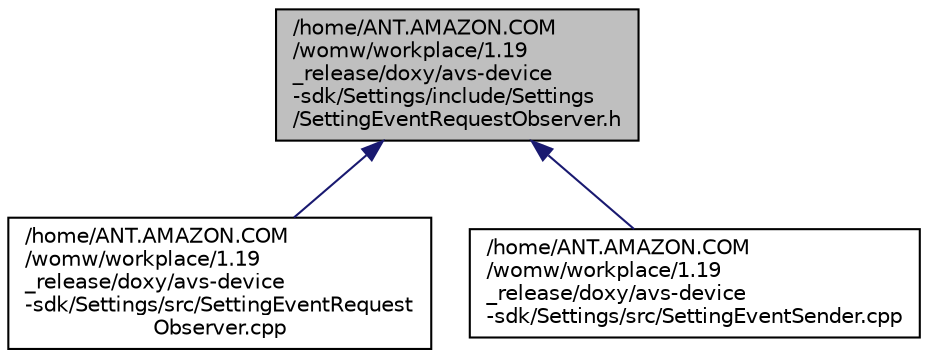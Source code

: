 digraph "/home/ANT.AMAZON.COM/womw/workplace/1.19_release/doxy/avs-device-sdk/Settings/include/Settings/SettingEventRequestObserver.h"
{
  edge [fontname="Helvetica",fontsize="10",labelfontname="Helvetica",labelfontsize="10"];
  node [fontname="Helvetica",fontsize="10",shape=record];
  Node5 [label="/home/ANT.AMAZON.COM\l/womw/workplace/1.19\l_release/doxy/avs-device\l-sdk/Settings/include/Settings\l/SettingEventRequestObserver.h",height=0.2,width=0.4,color="black", fillcolor="grey75", style="filled", fontcolor="black"];
  Node5 -> Node6 [dir="back",color="midnightblue",fontsize="10",style="solid",fontname="Helvetica"];
  Node6 [label="/home/ANT.AMAZON.COM\l/womw/workplace/1.19\l_release/doxy/avs-device\l-sdk/Settings/src/SettingEventRequest\lObserver.cpp",height=0.2,width=0.4,color="black", fillcolor="white", style="filled",URL="$_setting_event_request_observer_8cpp.html"];
  Node5 -> Node7 [dir="back",color="midnightblue",fontsize="10",style="solid",fontname="Helvetica"];
  Node7 [label="/home/ANT.AMAZON.COM\l/womw/workplace/1.19\l_release/doxy/avs-device\l-sdk/Settings/src/SettingEventSender.cpp",height=0.2,width=0.4,color="black", fillcolor="white", style="filled",URL="$_setting_event_sender_8cpp.html"];
}
